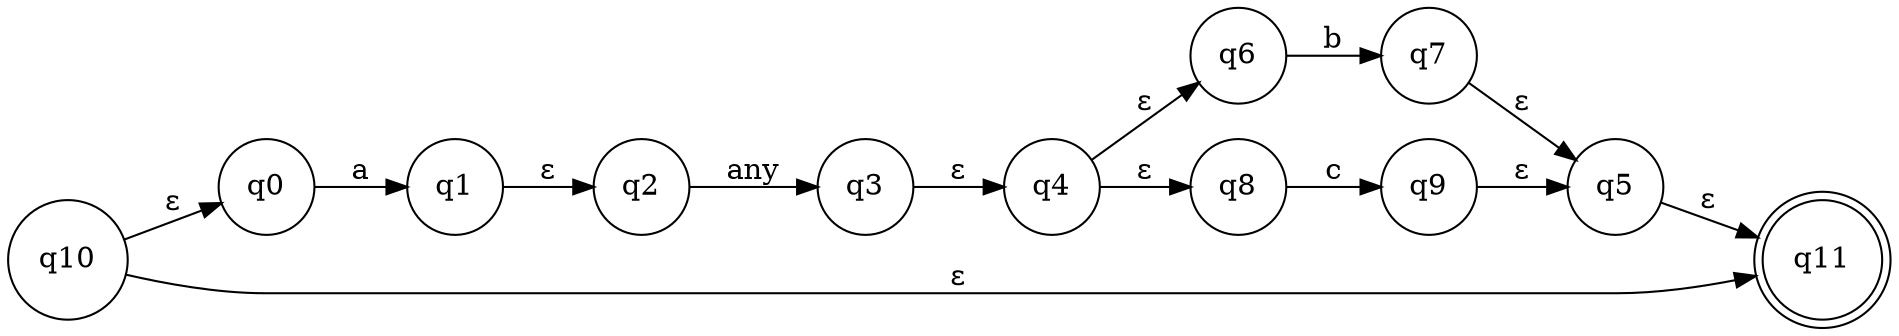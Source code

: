 digraph NFA {
	rankdir=LR;
	node [shape=circle];
	q10 [label="q10"];
	q10 -> q0 [label="ε"];
	q0 [label="q0"];
	q0 -> q1 [label="a"];
	q1 [label="q1"];
	q1 -> q2 [label="ε"];
	q2 [label="q2"];
	q2 -> q3 [label="any"];
	q3 [label="q3"];
	q3 -> q4 [label="ε"];
	q4 [label="q4"];
	q4 -> q6 [label="ε"];
	q6 [label="q6"];
	q6 -> q7 [label="b"];
	q7 [label="q7"];
	q7 -> q5 [label="ε"];
	q5 [label="q5"];
	q5 -> q11 [label="ε"];
	q11 [shape=doublecircle];
	q4 -> q8 [label="ε"];
	q8 [label="q8"];
	q8 -> q9 [label="c"];
	q9 [label="q9"];
	q9 -> q5 [label="ε"];
	q10 -> q11 [label="ε"];
}
